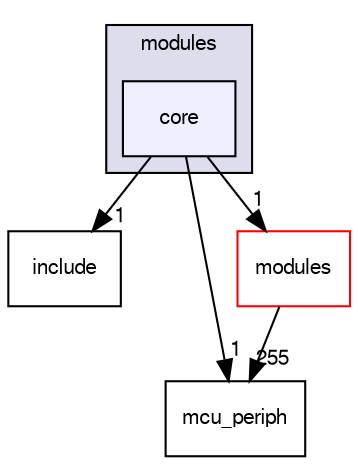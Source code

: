 digraph "sw/airborne/arch/lpc21/modules/core" {
  compound=true
  node [ fontsize="10", fontname="FreeSans"];
  edge [ labelfontsize="10", labelfontname="FreeSans"];
  subgraph clusterdir_c04683d64a3adfde2c91e6aeff7304bd {
    graph [ bgcolor="#ddddee", pencolor="black", label="modules" fontname="FreeSans", fontsize="10", URL="dir_c04683d64a3adfde2c91e6aeff7304bd.html"]
  dir_f478001def8cfe18b295ea797d650577 [shape=box, label="core", style="filled", fillcolor="#eeeeff", pencolor="black", URL="dir_f478001def8cfe18b295ea797d650577.html"];
  }
  dir_106454a90d735ea8e812bb75c22c615b [shape=box label="include" URL="dir_106454a90d735ea8e812bb75c22c615b.html"];
  dir_1ca43f6a116d741d80fb1d0555a2b198 [shape=box label="mcu_periph" URL="dir_1ca43f6a116d741d80fb1d0555a2b198.html"];
  dir_c2abcdd6ccb39c3582929c0e3f5651c2 [shape=box label="modules" fillcolor="white" style="filled" color="red" URL="dir_c2abcdd6ccb39c3582929c0e3f5651c2.html"];
  dir_f478001def8cfe18b295ea797d650577->dir_106454a90d735ea8e812bb75c22c615b [headlabel="1", labeldistance=1.5 headhref="dir_000038_000035.html"];
  dir_f478001def8cfe18b295ea797d650577->dir_1ca43f6a116d741d80fb1d0555a2b198 [headlabel="1", labeldistance=1.5 headhref="dir_000038_000120.html"];
  dir_f478001def8cfe18b295ea797d650577->dir_c2abcdd6ccb39c3582929c0e3f5651c2 [headlabel="1", labeldistance=1.5 headhref="dir_000038_000046.html"];
  dir_c2abcdd6ccb39c3582929c0e3f5651c2->dir_1ca43f6a116d741d80fb1d0555a2b198 [headlabel="255", labeldistance=1.5 headhref="dir_000046_000120.html"];
}
